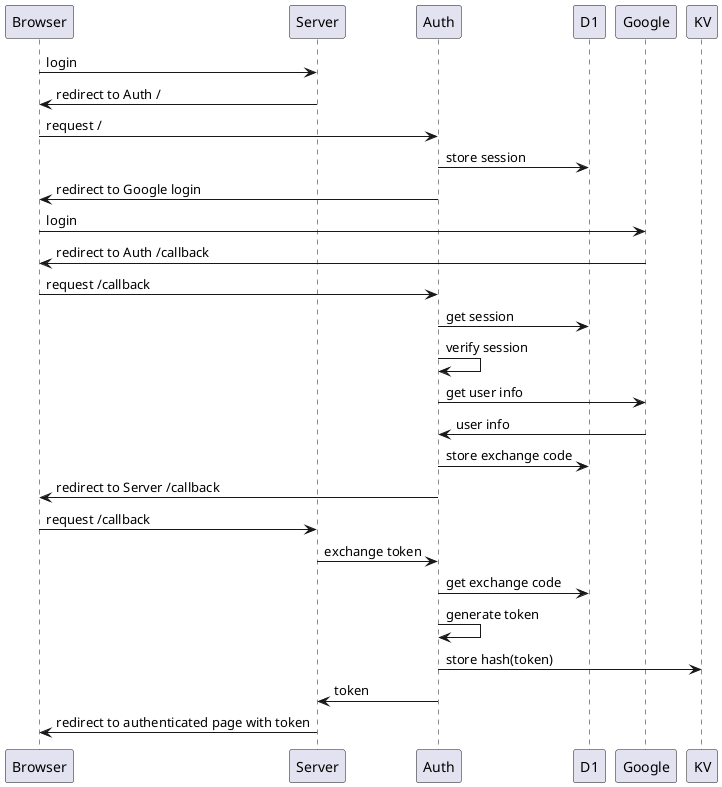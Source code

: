 @startuml Login
Browser -> Server: login
Server -> Browser: redirect to Auth /
Browser -> Auth: request /
Auth -> D1: store session
Auth -> Browser: redirect to Google login
Browser -> Google: login
Google -> Browser: redirect to Auth /callback
Browser -> Auth: request /callback
Auth -> D1: get session
Auth -> Auth: verify session
Auth -> Google: get user info
Google -> Auth: user info
Auth -> D1: store exchange code
Auth -> Browser: redirect to Server /callback
Browser -> Server: request /callback
Server -> Auth: exchange token
Auth -> D1: get exchange code
Auth -> Auth: generate token
Auth -> KV: store hash(token)
Auth -> Server: token
Server -> Browser: redirect to authenticated page with token
@enduml

